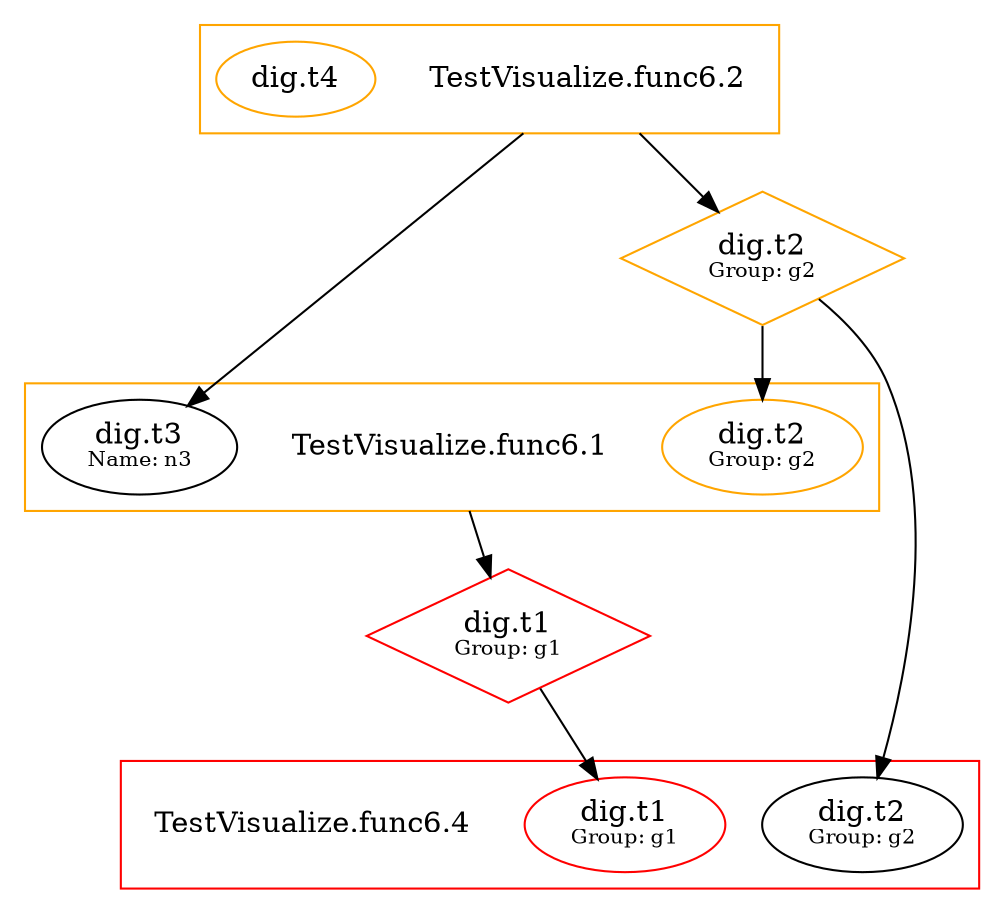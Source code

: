digraph {
	graph [compound=true];
	"[type=dig.t1 group=g1]" [shape=diamond label=<dig.t1<BR /><FONT POINT-SIZE="10">Group: g1</FONT>> color=red];
		"[type=dig.t1 group=g1]" -> "dig.t1[group=g1]0";
		
	"[type=dig.t2 group=g2]" [shape=diamond label=<dig.t2<BR /><FONT POINT-SIZE="10">Group: g2</FONT>> color=orange];
		"[type=dig.t2 group=g2]" -> "dig.t2[group=g2]0";
		"[type=dig.t2 group=g2]" -> "dig.t2[group=g2]2";
		
	
		subgraph cluster_0 {
			constructor_0 [shape=plaintext label="TestVisualize.func6.1"];
			color=orange;
			"dig.t3[name=n3]" [label=<dig.t3<BR /><FONT POINT-SIZE="10">Name: n3</FONT>>];
			"dig.t2[group=g2]0" [label=<dig.t2<BR /><FONT POINT-SIZE="10">Group: g2</FONT>>];
			
		}
		
		
			constructor_0 -> "[type=dig.t1 group=g1]" [ltail=cluster_0];
		
		subgraph cluster_1 {
			constructor_1 [shape=plaintext label="TestVisualize.func6.2"];
			color=orange;
			"dig.t4" [label=<dig.t4>];
			
		}
		
			constructor_1 -> "dig.t3[name=n3]" [ltail=cluster_1];
		
		
			constructor_1 -> "[type=dig.t2 group=g2]" [ltail=cluster_1];
		
		subgraph cluster_2 {
			constructor_2 [shape=plaintext label="TestVisualize.func6.4"];
			color=red;
			"dig.t1[group=g1]0" [label=<dig.t1<BR /><FONT POINT-SIZE="10">Group: g1</FONT>>];
			"dig.t2[group=g2]2" [label=<dig.t2<BR /><FONT POINT-SIZE="10">Group: g2</FONT>>];
			
		}
		
		
	"dig.t2[group=g2]0" [color=orange];
	"dig.t4" [color=orange];
	"dig.t1[group=g1]0" [color=red];
	
}